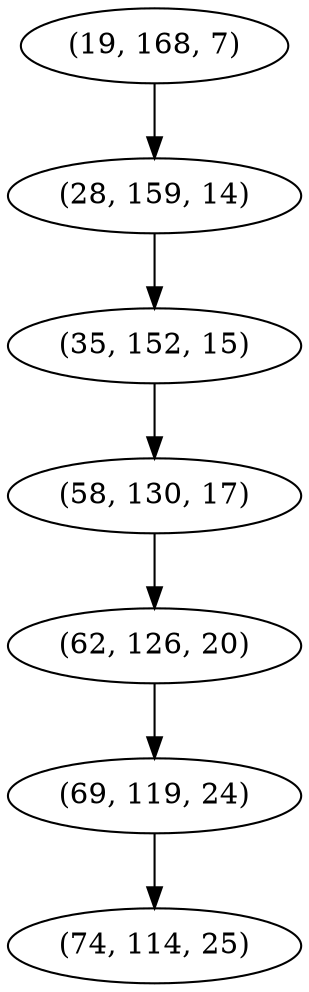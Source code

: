 digraph tree {
    "(19, 168, 7)";
    "(28, 159, 14)";
    "(35, 152, 15)";
    "(58, 130, 17)";
    "(62, 126, 20)";
    "(69, 119, 24)";
    "(74, 114, 25)";
    "(19, 168, 7)" -> "(28, 159, 14)";
    "(28, 159, 14)" -> "(35, 152, 15)";
    "(35, 152, 15)" -> "(58, 130, 17)";
    "(58, 130, 17)" -> "(62, 126, 20)";
    "(62, 126, 20)" -> "(69, 119, 24)";
    "(69, 119, 24)" -> "(74, 114, 25)";
}
